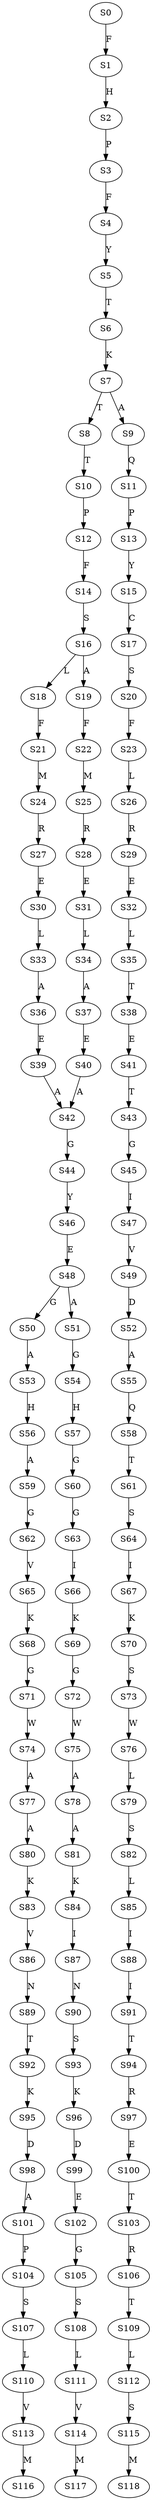 strict digraph  {
	S0 -> S1 [ label = F ];
	S1 -> S2 [ label = H ];
	S2 -> S3 [ label = P ];
	S3 -> S4 [ label = F ];
	S4 -> S5 [ label = Y ];
	S5 -> S6 [ label = T ];
	S6 -> S7 [ label = K ];
	S7 -> S8 [ label = T ];
	S7 -> S9 [ label = A ];
	S8 -> S10 [ label = T ];
	S9 -> S11 [ label = Q ];
	S10 -> S12 [ label = P ];
	S11 -> S13 [ label = P ];
	S12 -> S14 [ label = F ];
	S13 -> S15 [ label = Y ];
	S14 -> S16 [ label = S ];
	S15 -> S17 [ label = C ];
	S16 -> S18 [ label = L ];
	S16 -> S19 [ label = A ];
	S17 -> S20 [ label = S ];
	S18 -> S21 [ label = F ];
	S19 -> S22 [ label = F ];
	S20 -> S23 [ label = F ];
	S21 -> S24 [ label = M ];
	S22 -> S25 [ label = M ];
	S23 -> S26 [ label = L ];
	S24 -> S27 [ label = R ];
	S25 -> S28 [ label = R ];
	S26 -> S29 [ label = R ];
	S27 -> S30 [ label = E ];
	S28 -> S31 [ label = E ];
	S29 -> S32 [ label = E ];
	S30 -> S33 [ label = L ];
	S31 -> S34 [ label = L ];
	S32 -> S35 [ label = L ];
	S33 -> S36 [ label = A ];
	S34 -> S37 [ label = A ];
	S35 -> S38 [ label = T ];
	S36 -> S39 [ label = E ];
	S37 -> S40 [ label = E ];
	S38 -> S41 [ label = E ];
	S39 -> S42 [ label = A ];
	S40 -> S42 [ label = A ];
	S41 -> S43 [ label = T ];
	S42 -> S44 [ label = G ];
	S43 -> S45 [ label = G ];
	S44 -> S46 [ label = Y ];
	S45 -> S47 [ label = I ];
	S46 -> S48 [ label = E ];
	S47 -> S49 [ label = V ];
	S48 -> S50 [ label = G ];
	S48 -> S51 [ label = A ];
	S49 -> S52 [ label = D ];
	S50 -> S53 [ label = A ];
	S51 -> S54 [ label = G ];
	S52 -> S55 [ label = A ];
	S53 -> S56 [ label = H ];
	S54 -> S57 [ label = H ];
	S55 -> S58 [ label = Q ];
	S56 -> S59 [ label = A ];
	S57 -> S60 [ label = G ];
	S58 -> S61 [ label = T ];
	S59 -> S62 [ label = G ];
	S60 -> S63 [ label = G ];
	S61 -> S64 [ label = S ];
	S62 -> S65 [ label = V ];
	S63 -> S66 [ label = I ];
	S64 -> S67 [ label = I ];
	S65 -> S68 [ label = K ];
	S66 -> S69 [ label = K ];
	S67 -> S70 [ label = K ];
	S68 -> S71 [ label = G ];
	S69 -> S72 [ label = G ];
	S70 -> S73 [ label = S ];
	S71 -> S74 [ label = W ];
	S72 -> S75 [ label = W ];
	S73 -> S76 [ label = W ];
	S74 -> S77 [ label = A ];
	S75 -> S78 [ label = A ];
	S76 -> S79 [ label = L ];
	S77 -> S80 [ label = A ];
	S78 -> S81 [ label = A ];
	S79 -> S82 [ label = S ];
	S80 -> S83 [ label = K ];
	S81 -> S84 [ label = K ];
	S82 -> S85 [ label = L ];
	S83 -> S86 [ label = V ];
	S84 -> S87 [ label = I ];
	S85 -> S88 [ label = I ];
	S86 -> S89 [ label = N ];
	S87 -> S90 [ label = N ];
	S88 -> S91 [ label = I ];
	S89 -> S92 [ label = T ];
	S90 -> S93 [ label = S ];
	S91 -> S94 [ label = T ];
	S92 -> S95 [ label = K ];
	S93 -> S96 [ label = K ];
	S94 -> S97 [ label = R ];
	S95 -> S98 [ label = D ];
	S96 -> S99 [ label = D ];
	S97 -> S100 [ label = E ];
	S98 -> S101 [ label = A ];
	S99 -> S102 [ label = E ];
	S100 -> S103 [ label = T ];
	S101 -> S104 [ label = P ];
	S102 -> S105 [ label = G ];
	S103 -> S106 [ label = R ];
	S104 -> S107 [ label = S ];
	S105 -> S108 [ label = S ];
	S106 -> S109 [ label = T ];
	S107 -> S110 [ label = L ];
	S108 -> S111 [ label = L ];
	S109 -> S112 [ label = L ];
	S110 -> S113 [ label = V ];
	S111 -> S114 [ label = V ];
	S112 -> S115 [ label = S ];
	S113 -> S116 [ label = M ];
	S114 -> S117 [ label = M ];
	S115 -> S118 [ label = M ];
}
